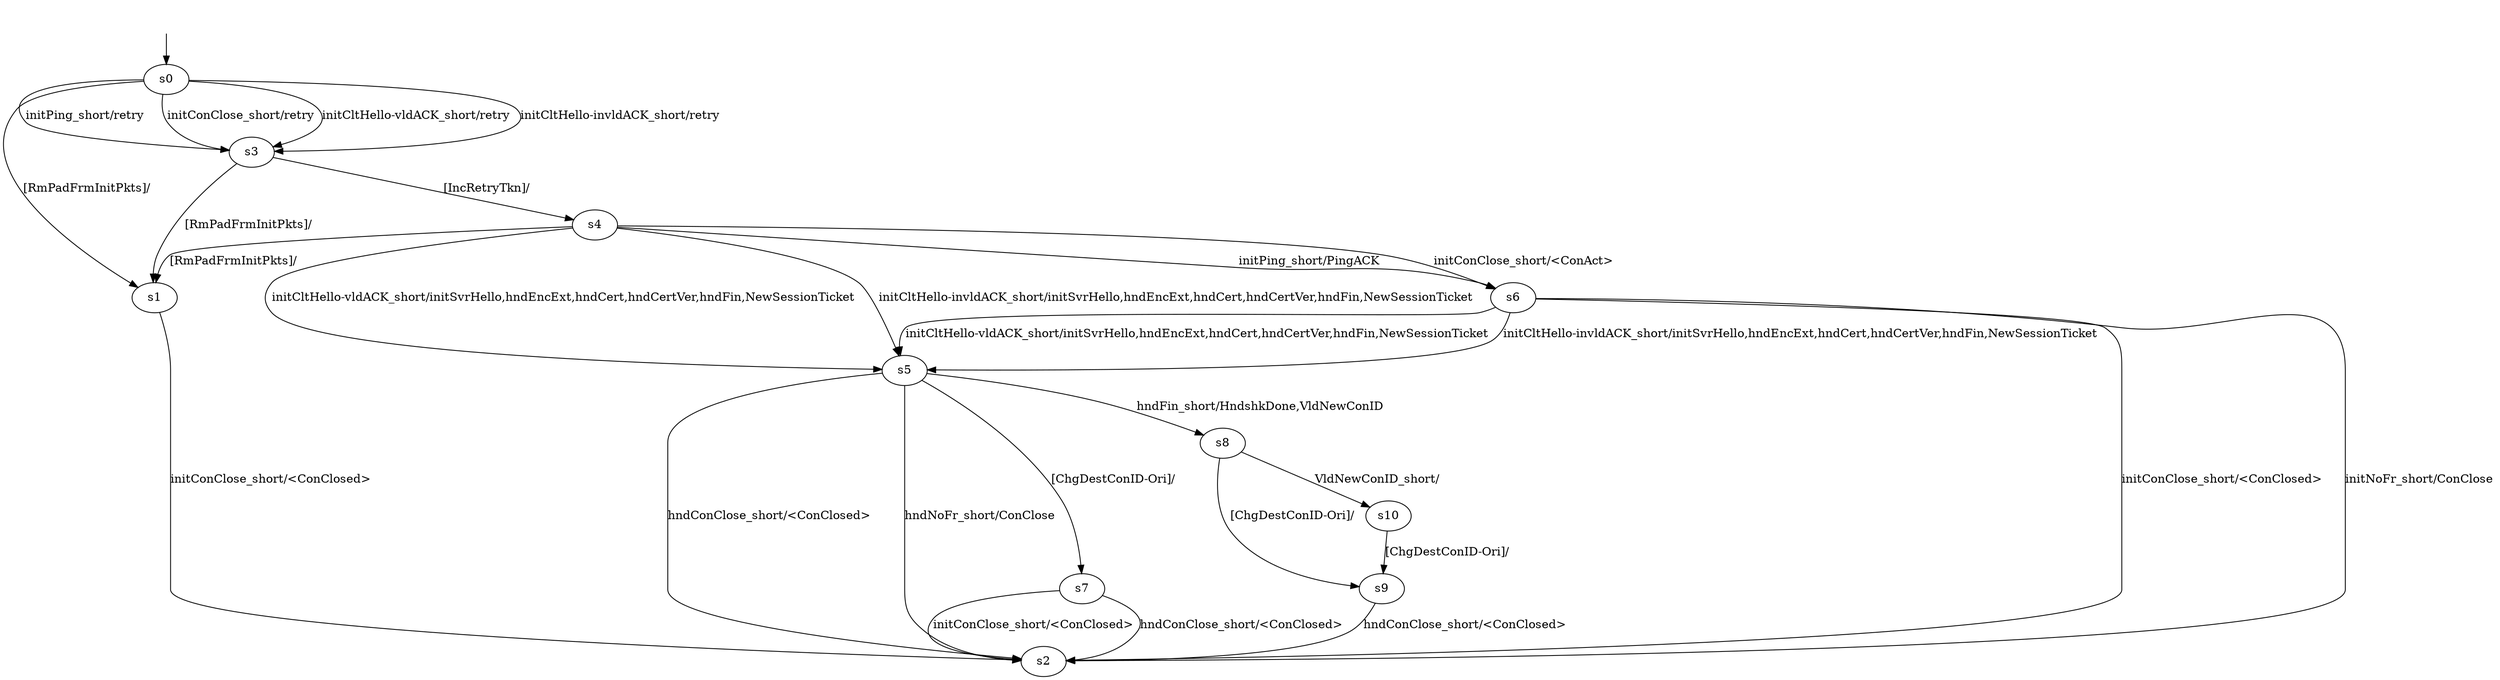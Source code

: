 digraph "../results/aioquicModels/aioquic-BWR-BWR-s-0/learnedModel" {
s0 [label=s0];
s1 [label=s1];
s2 [label=s2];
s3 [label=s3];
s4 [label=s4];
s5 [label=s5];
s6 [label=s6];
s7 [label=s7];
s8 [label=s8];
s9 [label=s9];
s10 [label=s10];
s0 -> s3  [label="initPing_short/retry "];
s0 -> s3  [label="initConClose_short/retry "];
s0 -> s3  [label="initCltHello-vldACK_short/retry "];
s0 -> s3  [label="initCltHello-invldACK_short/retry "];
s0 -> s1  [label="[RmPadFrmInitPkts]/ "];
s1 -> s2  [label="initConClose_short/<ConClosed> "];
s3 -> s1  [label="[RmPadFrmInitPkts]/ "];
s3 -> s4  [label="[IncRetryTkn]/ "];
s4 -> s6  [label="initPing_short/PingACK "];
s4 -> s6  [label="initConClose_short/<ConAct> "];
s4 -> s5  [label="initCltHello-vldACK_short/initSvrHello,hndEncExt,hndCert,hndCertVer,hndFin,NewSessionTicket "];
s4 -> s5  [label="initCltHello-invldACK_short/initSvrHello,hndEncExt,hndCert,hndCertVer,hndFin,NewSessionTicket "];
s4 -> s1  [label="[RmPadFrmInitPkts]/ "];
s5 -> s8  [label="hndFin_short/HndshkDone,VldNewConID "];
s5 -> s2  [label="hndConClose_short/<ConClosed> "];
s5 -> s2  [label="hndNoFr_short/ConClose "];
s5 -> s7  [label="[ChgDestConID-Ori]/ "];
s6 -> s2  [label="initConClose_short/<ConClosed> "];
s6 -> s5  [label="initCltHello-vldACK_short/initSvrHello,hndEncExt,hndCert,hndCertVer,hndFin,NewSessionTicket "];
s6 -> s5  [label="initCltHello-invldACK_short/initSvrHello,hndEncExt,hndCert,hndCertVer,hndFin,NewSessionTicket "];
s6 -> s2  [label="initNoFr_short/ConClose "];
s7 -> s2  [label="initConClose_short/<ConClosed> "];
s7 -> s2  [label="hndConClose_short/<ConClosed> "];
s8 -> s10  [label="VldNewConID_short/ "];
s8 -> s9  [label="[ChgDestConID-Ori]/ "];
s9 -> s2  [label="hndConClose_short/<ConClosed> "];
s10 -> s9  [label="[ChgDestConID-Ori]/ "];
__start0 [label="", shape=none];
__start0 -> s0  [label=""];
}
